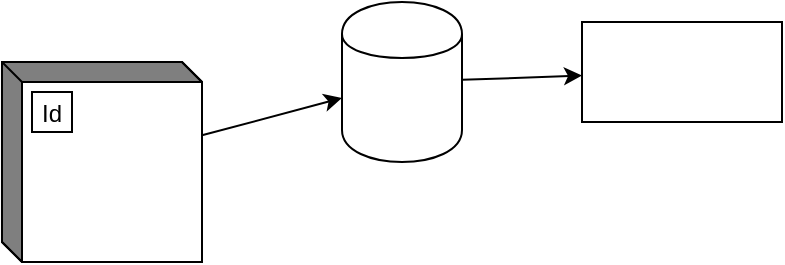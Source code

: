<mxfile>
    <diagram id="DocHub_1744649453702" name="Page-1">
        <mxGraphModel dx="646" dy="396" grid="1" gridSize="10" guides="1" tooltips="1" connect="1" arrows="1" fold="1" page="1" pageScale="1" pageWidth="850" pageHeight="1100" math="0" shadow="0">
            <root>
                <mxCell id="0"/>
                <mxCell id="1" parent="0"/>
                <mxCell id="7" value="" style="edgeStyle=none;html=1;" edge="1" parent="1" source="2" target="3">
                    <mxGeometry relative="1" as="geometry"/>
                </mxCell>
                <mxCell id="2" value="" style="shape=cylinder;whiteSpace=wrap;html=1;boundedLbl=1;backgroundOutline=1;" vertex="1" parent="1">
                    <mxGeometry x="250" y="290" width="60" height="80" as="geometry"/>
                </mxCell>
                <mxCell id="3" value="" style="html=1;dashed=0;whitespace=wrap;" vertex="1" parent="1">
                    <mxGeometry x="370" y="300" width="100" height="50" as="geometry"/>
                </mxCell>
                <mxCell id="6" value="" style="edgeStyle=none;html=1;" edge="1" parent="1" source="4" target="2">
                    <mxGeometry relative="1" as="geometry"/>
                </mxCell>
                <mxCell id="4" value="" style="html=1;dashed=0;whitespace=wrap;shape=mxgraph.dfd.externalEntity" vertex="1" parent="1">
                    <mxGeometry x="80" y="320" width="100" height="100" as="geometry"/>
                </mxCell>
                <mxCell id="5" value="Id" style="autosize=1;part=1;resizable=0;strokeColor=inherit;fillColor=inherit;gradientColor=inherit;" vertex="1" parent="4">
                    <mxGeometry width="20" height="20" relative="1" as="geometry">
                        <mxPoint x="15" y="15" as="offset"/>
                    </mxGeometry>
                </mxCell>
            </root>
        </mxGraphModel>
    </diagram>
</mxfile>